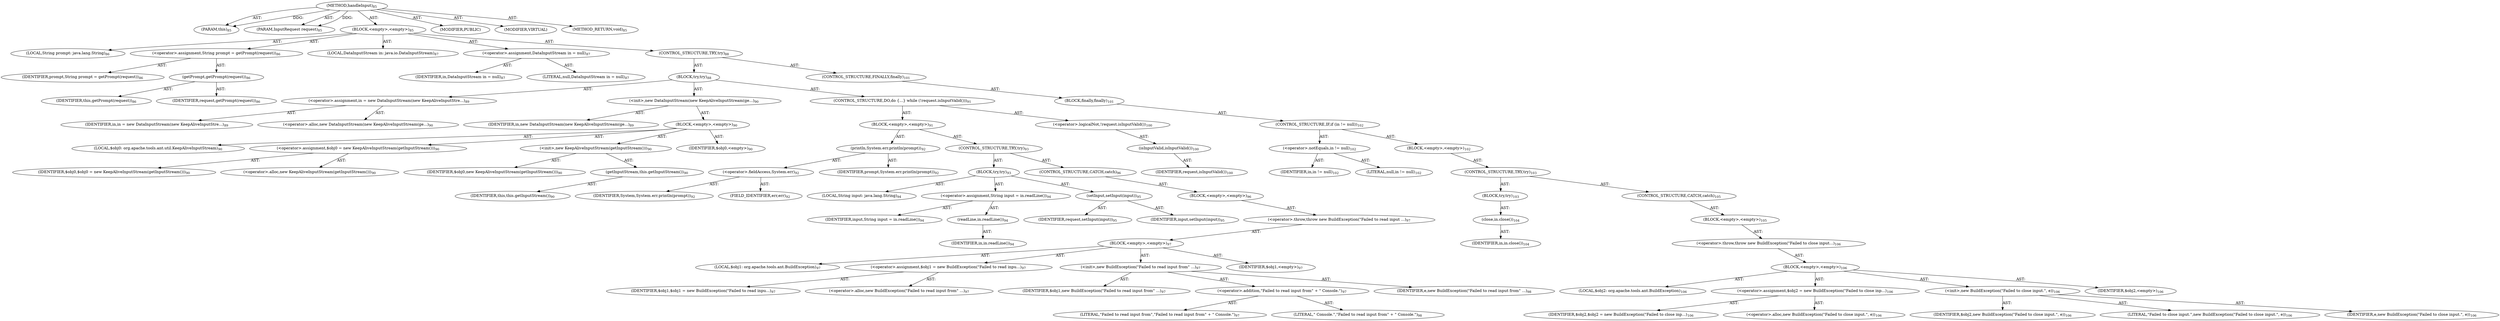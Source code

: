 digraph "handleInput" {  
"111669149697" [label = <(METHOD,handleInput)<SUB>85</SUB>> ]
"115964116992" [label = <(PARAM,this)<SUB>85</SUB>> ]
"115964116994" [label = <(PARAM,InputRequest request)<SUB>85</SUB>> ]
"25769803777" [label = <(BLOCK,&lt;empty&gt;,&lt;empty&gt;)<SUB>85</SUB>> ]
"94489280512" [label = <(LOCAL,String prompt: java.lang.String)<SUB>86</SUB>> ]
"30064771072" [label = <(&lt;operator&gt;.assignment,String prompt = getPrompt(request))<SUB>86</SUB>> ]
"68719476738" [label = <(IDENTIFIER,prompt,String prompt = getPrompt(request))<SUB>86</SUB>> ]
"30064771073" [label = <(getPrompt,getPrompt(request))<SUB>86</SUB>> ]
"68719476736" [label = <(IDENTIFIER,this,getPrompt(request))<SUB>86</SUB>> ]
"68719476739" [label = <(IDENTIFIER,request,getPrompt(request))<SUB>86</SUB>> ]
"94489280513" [label = <(LOCAL,DataInputStream in: java.io.DataInputStream)<SUB>87</SUB>> ]
"30064771074" [label = <(&lt;operator&gt;.assignment,DataInputStream in = null)<SUB>87</SUB>> ]
"68719476740" [label = <(IDENTIFIER,in,DataInputStream in = null)<SUB>87</SUB>> ]
"90194313216" [label = <(LITERAL,null,DataInputStream in = null)<SUB>87</SUB>> ]
"47244640256" [label = <(CONTROL_STRUCTURE,TRY,try)<SUB>88</SUB>> ]
"25769803778" [label = <(BLOCK,try,try)<SUB>88</SUB>> ]
"30064771075" [label = <(&lt;operator&gt;.assignment,in = new DataInputStream(new KeepAliveInputStre...)<SUB>89</SUB>> ]
"68719476741" [label = <(IDENTIFIER,in,in = new DataInputStream(new KeepAliveInputStre...)<SUB>89</SUB>> ]
"30064771076" [label = <(&lt;operator&gt;.alloc,new DataInputStream(new KeepAliveInputStream(ge...)<SUB>90</SUB>> ]
"30064771077" [label = <(&lt;init&gt;,new DataInputStream(new KeepAliveInputStream(ge...)<SUB>90</SUB>> ]
"68719476742" [label = <(IDENTIFIER,in,new DataInputStream(new KeepAliveInputStream(ge...)<SUB>89</SUB>> ]
"25769803779" [label = <(BLOCK,&lt;empty&gt;,&lt;empty&gt;)<SUB>90</SUB>> ]
"94489280514" [label = <(LOCAL,$obj0: org.apache.tools.ant.util.KeepAliveInputStream)<SUB>90</SUB>> ]
"30064771078" [label = <(&lt;operator&gt;.assignment,$obj0 = new KeepAliveInputStream(getInputStream()))<SUB>90</SUB>> ]
"68719476743" [label = <(IDENTIFIER,$obj0,$obj0 = new KeepAliveInputStream(getInputStream()))<SUB>90</SUB>> ]
"30064771079" [label = <(&lt;operator&gt;.alloc,new KeepAliveInputStream(getInputStream()))<SUB>90</SUB>> ]
"30064771080" [label = <(&lt;init&gt;,new KeepAliveInputStream(getInputStream()))<SUB>90</SUB>> ]
"68719476744" [label = <(IDENTIFIER,$obj0,new KeepAliveInputStream(getInputStream()))<SUB>90</SUB>> ]
"30064771081" [label = <(getInputStream,this.getInputStream())<SUB>90</SUB>> ]
"68719476737" [label = <(IDENTIFIER,this,this.getInputStream())<SUB>90</SUB>> ]
"68719476745" [label = <(IDENTIFIER,$obj0,&lt;empty&gt;)<SUB>90</SUB>> ]
"47244640257" [label = <(CONTROL_STRUCTURE,DO,do {...} while (!request.isInputValid()))<SUB>91</SUB>> ]
"25769803780" [label = <(BLOCK,&lt;empty&gt;,&lt;empty&gt;)<SUB>91</SUB>> ]
"30064771082" [label = <(println,System.err.println(prompt))<SUB>92</SUB>> ]
"30064771083" [label = <(&lt;operator&gt;.fieldAccess,System.err)<SUB>92</SUB>> ]
"68719476746" [label = <(IDENTIFIER,System,System.err.println(prompt))<SUB>92</SUB>> ]
"55834574848" [label = <(FIELD_IDENTIFIER,err,err)<SUB>92</SUB>> ]
"68719476747" [label = <(IDENTIFIER,prompt,System.err.println(prompt))<SUB>92</SUB>> ]
"47244640258" [label = <(CONTROL_STRUCTURE,TRY,try)<SUB>93</SUB>> ]
"25769803781" [label = <(BLOCK,try,try)<SUB>93</SUB>> ]
"94489280515" [label = <(LOCAL,String input: java.lang.String)<SUB>94</SUB>> ]
"30064771084" [label = <(&lt;operator&gt;.assignment,String input = in.readLine())<SUB>94</SUB>> ]
"68719476748" [label = <(IDENTIFIER,input,String input = in.readLine())<SUB>94</SUB>> ]
"30064771085" [label = <(readLine,in.readLine())<SUB>94</SUB>> ]
"68719476749" [label = <(IDENTIFIER,in,in.readLine())<SUB>94</SUB>> ]
"30064771086" [label = <(setInput,setInput(input))<SUB>95</SUB>> ]
"68719476750" [label = <(IDENTIFIER,request,setInput(input))<SUB>95</SUB>> ]
"68719476751" [label = <(IDENTIFIER,input,setInput(input))<SUB>95</SUB>> ]
"47244640259" [label = <(CONTROL_STRUCTURE,CATCH,catch)<SUB>96</SUB>> ]
"25769803782" [label = <(BLOCK,&lt;empty&gt;,&lt;empty&gt;)<SUB>96</SUB>> ]
"30064771087" [label = <(&lt;operator&gt;.throw,throw new BuildException(&quot;Failed to read input ...)<SUB>97</SUB>> ]
"25769803783" [label = <(BLOCK,&lt;empty&gt;,&lt;empty&gt;)<SUB>97</SUB>> ]
"94489280516" [label = <(LOCAL,$obj1: org.apache.tools.ant.BuildException)<SUB>97</SUB>> ]
"30064771088" [label = <(&lt;operator&gt;.assignment,$obj1 = new BuildException(&quot;Failed to read inpu...)<SUB>97</SUB>> ]
"68719476752" [label = <(IDENTIFIER,$obj1,$obj1 = new BuildException(&quot;Failed to read inpu...)<SUB>97</SUB>> ]
"30064771089" [label = <(&lt;operator&gt;.alloc,new BuildException(&quot;Failed to read input from&quot; ...)<SUB>97</SUB>> ]
"30064771090" [label = <(&lt;init&gt;,new BuildException(&quot;Failed to read input from&quot; ...)<SUB>97</SUB>> ]
"68719476753" [label = <(IDENTIFIER,$obj1,new BuildException(&quot;Failed to read input from&quot; ...)<SUB>97</SUB>> ]
"30064771091" [label = <(&lt;operator&gt;.addition,&quot;Failed to read input from&quot; + &quot; Console.&quot;)<SUB>97</SUB>> ]
"90194313217" [label = <(LITERAL,&quot;Failed to read input from&quot;,&quot;Failed to read input from&quot; + &quot; Console.&quot;)<SUB>97</SUB>> ]
"90194313218" [label = <(LITERAL,&quot; Console.&quot;,&quot;Failed to read input from&quot; + &quot; Console.&quot;)<SUB>98</SUB>> ]
"68719476754" [label = <(IDENTIFIER,e,new BuildException(&quot;Failed to read input from&quot; ...)<SUB>98</SUB>> ]
"68719476755" [label = <(IDENTIFIER,$obj1,&lt;empty&gt;)<SUB>97</SUB>> ]
"30064771092" [label = <(&lt;operator&gt;.logicalNot,!request.isInputValid())<SUB>100</SUB>> ]
"30064771093" [label = <(isInputValid,isInputValid())<SUB>100</SUB>> ]
"68719476756" [label = <(IDENTIFIER,request,isInputValid())<SUB>100</SUB>> ]
"47244640260" [label = <(CONTROL_STRUCTURE,FINALLY,finally)<SUB>101</SUB>> ]
"25769803784" [label = <(BLOCK,finally,finally)<SUB>101</SUB>> ]
"47244640261" [label = <(CONTROL_STRUCTURE,IF,if (in != null))<SUB>102</SUB>> ]
"30064771094" [label = <(&lt;operator&gt;.notEquals,in != null)<SUB>102</SUB>> ]
"68719476757" [label = <(IDENTIFIER,in,in != null)<SUB>102</SUB>> ]
"90194313219" [label = <(LITERAL,null,in != null)<SUB>102</SUB>> ]
"25769803785" [label = <(BLOCK,&lt;empty&gt;,&lt;empty&gt;)<SUB>102</SUB>> ]
"47244640262" [label = <(CONTROL_STRUCTURE,TRY,try)<SUB>103</SUB>> ]
"25769803786" [label = <(BLOCK,try,try)<SUB>103</SUB>> ]
"30064771095" [label = <(close,in.close())<SUB>104</SUB>> ]
"68719476758" [label = <(IDENTIFIER,in,in.close())<SUB>104</SUB>> ]
"47244640263" [label = <(CONTROL_STRUCTURE,CATCH,catch)<SUB>105</SUB>> ]
"25769803787" [label = <(BLOCK,&lt;empty&gt;,&lt;empty&gt;)<SUB>105</SUB>> ]
"30064771096" [label = <(&lt;operator&gt;.throw,throw new BuildException(&quot;Failed to close input...)<SUB>106</SUB>> ]
"25769803788" [label = <(BLOCK,&lt;empty&gt;,&lt;empty&gt;)<SUB>106</SUB>> ]
"94489280517" [label = <(LOCAL,$obj2: org.apache.tools.ant.BuildException)<SUB>106</SUB>> ]
"30064771097" [label = <(&lt;operator&gt;.assignment,$obj2 = new BuildException(&quot;Failed to close inp...)<SUB>106</SUB>> ]
"68719476759" [label = <(IDENTIFIER,$obj2,$obj2 = new BuildException(&quot;Failed to close inp...)<SUB>106</SUB>> ]
"30064771098" [label = <(&lt;operator&gt;.alloc,new BuildException(&quot;Failed to close input.&quot;, e))<SUB>106</SUB>> ]
"30064771099" [label = <(&lt;init&gt;,new BuildException(&quot;Failed to close input.&quot;, e))<SUB>106</SUB>> ]
"68719476760" [label = <(IDENTIFIER,$obj2,new BuildException(&quot;Failed to close input.&quot;, e))<SUB>106</SUB>> ]
"90194313220" [label = <(LITERAL,&quot;Failed to close input.&quot;,new BuildException(&quot;Failed to close input.&quot;, e))<SUB>106</SUB>> ]
"68719476761" [label = <(IDENTIFIER,e,new BuildException(&quot;Failed to close input.&quot;, e))<SUB>106</SUB>> ]
"68719476762" [label = <(IDENTIFIER,$obj2,&lt;empty&gt;)<SUB>106</SUB>> ]
"133143986178" [label = <(MODIFIER,PUBLIC)> ]
"133143986179" [label = <(MODIFIER,VIRTUAL)> ]
"128849018881" [label = <(METHOD_RETURN,void)<SUB>85</SUB>> ]
  "111669149697" -> "115964116992"  [ label = "AST: "] 
  "111669149697" -> "115964116994"  [ label = "AST: "] 
  "111669149697" -> "25769803777"  [ label = "AST: "] 
  "111669149697" -> "133143986178"  [ label = "AST: "] 
  "111669149697" -> "133143986179"  [ label = "AST: "] 
  "111669149697" -> "128849018881"  [ label = "AST: "] 
  "25769803777" -> "94489280512"  [ label = "AST: "] 
  "25769803777" -> "30064771072"  [ label = "AST: "] 
  "25769803777" -> "94489280513"  [ label = "AST: "] 
  "25769803777" -> "30064771074"  [ label = "AST: "] 
  "25769803777" -> "47244640256"  [ label = "AST: "] 
  "30064771072" -> "68719476738"  [ label = "AST: "] 
  "30064771072" -> "30064771073"  [ label = "AST: "] 
  "30064771073" -> "68719476736"  [ label = "AST: "] 
  "30064771073" -> "68719476739"  [ label = "AST: "] 
  "30064771074" -> "68719476740"  [ label = "AST: "] 
  "30064771074" -> "90194313216"  [ label = "AST: "] 
  "47244640256" -> "25769803778"  [ label = "AST: "] 
  "47244640256" -> "47244640260"  [ label = "AST: "] 
  "25769803778" -> "30064771075"  [ label = "AST: "] 
  "25769803778" -> "30064771077"  [ label = "AST: "] 
  "25769803778" -> "47244640257"  [ label = "AST: "] 
  "30064771075" -> "68719476741"  [ label = "AST: "] 
  "30064771075" -> "30064771076"  [ label = "AST: "] 
  "30064771077" -> "68719476742"  [ label = "AST: "] 
  "30064771077" -> "25769803779"  [ label = "AST: "] 
  "25769803779" -> "94489280514"  [ label = "AST: "] 
  "25769803779" -> "30064771078"  [ label = "AST: "] 
  "25769803779" -> "30064771080"  [ label = "AST: "] 
  "25769803779" -> "68719476745"  [ label = "AST: "] 
  "30064771078" -> "68719476743"  [ label = "AST: "] 
  "30064771078" -> "30064771079"  [ label = "AST: "] 
  "30064771080" -> "68719476744"  [ label = "AST: "] 
  "30064771080" -> "30064771081"  [ label = "AST: "] 
  "30064771081" -> "68719476737"  [ label = "AST: "] 
  "47244640257" -> "25769803780"  [ label = "AST: "] 
  "47244640257" -> "30064771092"  [ label = "AST: "] 
  "25769803780" -> "30064771082"  [ label = "AST: "] 
  "25769803780" -> "47244640258"  [ label = "AST: "] 
  "30064771082" -> "30064771083"  [ label = "AST: "] 
  "30064771082" -> "68719476747"  [ label = "AST: "] 
  "30064771083" -> "68719476746"  [ label = "AST: "] 
  "30064771083" -> "55834574848"  [ label = "AST: "] 
  "47244640258" -> "25769803781"  [ label = "AST: "] 
  "47244640258" -> "47244640259"  [ label = "AST: "] 
  "25769803781" -> "94489280515"  [ label = "AST: "] 
  "25769803781" -> "30064771084"  [ label = "AST: "] 
  "25769803781" -> "30064771086"  [ label = "AST: "] 
  "30064771084" -> "68719476748"  [ label = "AST: "] 
  "30064771084" -> "30064771085"  [ label = "AST: "] 
  "30064771085" -> "68719476749"  [ label = "AST: "] 
  "30064771086" -> "68719476750"  [ label = "AST: "] 
  "30064771086" -> "68719476751"  [ label = "AST: "] 
  "47244640259" -> "25769803782"  [ label = "AST: "] 
  "25769803782" -> "30064771087"  [ label = "AST: "] 
  "30064771087" -> "25769803783"  [ label = "AST: "] 
  "25769803783" -> "94489280516"  [ label = "AST: "] 
  "25769803783" -> "30064771088"  [ label = "AST: "] 
  "25769803783" -> "30064771090"  [ label = "AST: "] 
  "25769803783" -> "68719476755"  [ label = "AST: "] 
  "30064771088" -> "68719476752"  [ label = "AST: "] 
  "30064771088" -> "30064771089"  [ label = "AST: "] 
  "30064771090" -> "68719476753"  [ label = "AST: "] 
  "30064771090" -> "30064771091"  [ label = "AST: "] 
  "30064771090" -> "68719476754"  [ label = "AST: "] 
  "30064771091" -> "90194313217"  [ label = "AST: "] 
  "30064771091" -> "90194313218"  [ label = "AST: "] 
  "30064771092" -> "30064771093"  [ label = "AST: "] 
  "30064771093" -> "68719476756"  [ label = "AST: "] 
  "47244640260" -> "25769803784"  [ label = "AST: "] 
  "25769803784" -> "47244640261"  [ label = "AST: "] 
  "47244640261" -> "30064771094"  [ label = "AST: "] 
  "47244640261" -> "25769803785"  [ label = "AST: "] 
  "30064771094" -> "68719476757"  [ label = "AST: "] 
  "30064771094" -> "90194313219"  [ label = "AST: "] 
  "25769803785" -> "47244640262"  [ label = "AST: "] 
  "47244640262" -> "25769803786"  [ label = "AST: "] 
  "47244640262" -> "47244640263"  [ label = "AST: "] 
  "25769803786" -> "30064771095"  [ label = "AST: "] 
  "30064771095" -> "68719476758"  [ label = "AST: "] 
  "47244640263" -> "25769803787"  [ label = "AST: "] 
  "25769803787" -> "30064771096"  [ label = "AST: "] 
  "30064771096" -> "25769803788"  [ label = "AST: "] 
  "25769803788" -> "94489280517"  [ label = "AST: "] 
  "25769803788" -> "30064771097"  [ label = "AST: "] 
  "25769803788" -> "30064771099"  [ label = "AST: "] 
  "25769803788" -> "68719476762"  [ label = "AST: "] 
  "30064771097" -> "68719476759"  [ label = "AST: "] 
  "30064771097" -> "30064771098"  [ label = "AST: "] 
  "30064771099" -> "68719476760"  [ label = "AST: "] 
  "30064771099" -> "90194313220"  [ label = "AST: "] 
  "30064771099" -> "68719476761"  [ label = "AST: "] 
  "111669149697" -> "115964116992"  [ label = "DDG: "] 
  "111669149697" -> "115964116994"  [ label = "DDG: "] 
}

